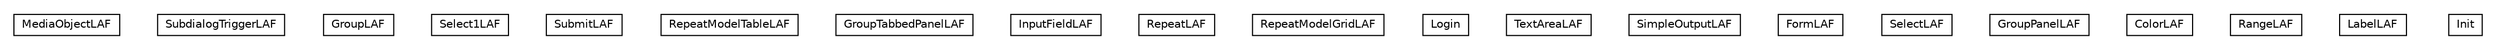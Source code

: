 #!/usr/local/bin/dot
#
# Class diagram 
# Generated by UMLGraph version R5_6-24-gf6e263 (http://www.umlgraph.org/)
#

digraph G {
	edge [fontname="Helvetica",fontsize=10,labelfontname="Helvetica",labelfontsize=10];
	node [fontname="Helvetica",fontsize=10,shape=plaintext];
	nodesep=0.25;
	ranksep=0.5;
	// org.universAAL.ui.handler.gui.swing.defaultLookAndFeel.MediaObjectLAF
	c1071410 [label=<<table title="org.universAAL.ui.handler.gui.swing.defaultLookAndFeel.MediaObjectLAF" border="0" cellborder="1" cellspacing="0" cellpadding="2" port="p" href="./MediaObjectLAF.html">
		<tr><td><table border="0" cellspacing="0" cellpadding="1">
<tr><td align="center" balign="center"> MediaObjectLAF </td></tr>
		</table></td></tr>
		</table>>, URL="./MediaObjectLAF.html", fontname="Helvetica", fontcolor="black", fontsize=10.0];
	// org.universAAL.ui.handler.gui.swing.defaultLookAndFeel.SubdialogTriggerLAF
	c1071411 [label=<<table title="org.universAAL.ui.handler.gui.swing.defaultLookAndFeel.SubdialogTriggerLAF" border="0" cellborder="1" cellspacing="0" cellpadding="2" port="p" href="./SubdialogTriggerLAF.html">
		<tr><td><table border="0" cellspacing="0" cellpadding="1">
<tr><td align="center" balign="center"> SubdialogTriggerLAF </td></tr>
		</table></td></tr>
		</table>>, URL="./SubdialogTriggerLAF.html", fontname="Helvetica", fontcolor="black", fontsize=10.0];
	// org.universAAL.ui.handler.gui.swing.defaultLookAndFeel.GroupLAF
	c1071412 [label=<<table title="org.universAAL.ui.handler.gui.swing.defaultLookAndFeel.GroupLAF" border="0" cellborder="1" cellspacing="0" cellpadding="2" port="p" href="./GroupLAF.html">
		<tr><td><table border="0" cellspacing="0" cellpadding="1">
<tr><td align="center" balign="center"> GroupLAF </td></tr>
		</table></td></tr>
		</table>>, URL="./GroupLAF.html", fontname="Helvetica", fontcolor="black", fontsize=10.0];
	// org.universAAL.ui.handler.gui.swing.defaultLookAndFeel.Select1LAF
	c1071413 [label=<<table title="org.universAAL.ui.handler.gui.swing.defaultLookAndFeel.Select1LAF" border="0" cellborder="1" cellspacing="0" cellpadding="2" port="p" href="./Select1LAF.html">
		<tr><td><table border="0" cellspacing="0" cellpadding="1">
<tr><td align="center" balign="center"> Select1LAF </td></tr>
		</table></td></tr>
		</table>>, URL="./Select1LAF.html", fontname="Helvetica", fontcolor="black", fontsize=10.0];
	// org.universAAL.ui.handler.gui.swing.defaultLookAndFeel.SubmitLAF
	c1071414 [label=<<table title="org.universAAL.ui.handler.gui.swing.defaultLookAndFeel.SubmitLAF" border="0" cellborder="1" cellspacing="0" cellpadding="2" port="p" href="./SubmitLAF.html">
		<tr><td><table border="0" cellspacing="0" cellpadding="1">
<tr><td align="center" balign="center"> SubmitLAF </td></tr>
		</table></td></tr>
		</table>>, URL="./SubmitLAF.html", fontname="Helvetica", fontcolor="black", fontsize=10.0];
	// org.universAAL.ui.handler.gui.swing.defaultLookAndFeel.RepeatModelTableLAF
	c1071415 [label=<<table title="org.universAAL.ui.handler.gui.swing.defaultLookAndFeel.RepeatModelTableLAF" border="0" cellborder="1" cellspacing="0" cellpadding="2" port="p" href="./RepeatModelTableLAF.html">
		<tr><td><table border="0" cellspacing="0" cellpadding="1">
<tr><td align="center" balign="center"> RepeatModelTableLAF </td></tr>
		</table></td></tr>
		</table>>, URL="./RepeatModelTableLAF.html", fontname="Helvetica", fontcolor="black", fontsize=10.0];
	// org.universAAL.ui.handler.gui.swing.defaultLookAndFeel.GroupTabbedPanelLAF
	c1071416 [label=<<table title="org.universAAL.ui.handler.gui.swing.defaultLookAndFeel.GroupTabbedPanelLAF" border="0" cellborder="1" cellspacing="0" cellpadding="2" port="p" href="./GroupTabbedPanelLAF.html">
		<tr><td><table border="0" cellspacing="0" cellpadding="1">
<tr><td align="center" balign="center"> GroupTabbedPanelLAF </td></tr>
		</table></td></tr>
		</table>>, URL="./GroupTabbedPanelLAF.html", fontname="Helvetica", fontcolor="black", fontsize=10.0];
	// org.universAAL.ui.handler.gui.swing.defaultLookAndFeel.InputFieldLAF
	c1071417 [label=<<table title="org.universAAL.ui.handler.gui.swing.defaultLookAndFeel.InputFieldLAF" border="0" cellborder="1" cellspacing="0" cellpadding="2" port="p" href="./InputFieldLAF.html">
		<tr><td><table border="0" cellspacing="0" cellpadding="1">
<tr><td align="center" balign="center"> InputFieldLAF </td></tr>
		</table></td></tr>
		</table>>, URL="./InputFieldLAF.html", fontname="Helvetica", fontcolor="black", fontsize=10.0];
	// org.universAAL.ui.handler.gui.swing.defaultLookAndFeel.RepeatLAF
	c1071418 [label=<<table title="org.universAAL.ui.handler.gui.swing.defaultLookAndFeel.RepeatLAF" border="0" cellborder="1" cellspacing="0" cellpadding="2" port="p" href="./RepeatLAF.html">
		<tr><td><table border="0" cellspacing="0" cellpadding="1">
<tr><td align="center" balign="center"> RepeatLAF </td></tr>
		</table></td></tr>
		</table>>, URL="./RepeatLAF.html", fontname="Helvetica", fontcolor="black", fontsize=10.0];
	// org.universAAL.ui.handler.gui.swing.defaultLookAndFeel.RepeatModelGridLAF
	c1071419 [label=<<table title="org.universAAL.ui.handler.gui.swing.defaultLookAndFeel.RepeatModelGridLAF" border="0" cellborder="1" cellspacing="0" cellpadding="2" port="p" href="./RepeatModelGridLAF.html">
		<tr><td><table border="0" cellspacing="0" cellpadding="1">
<tr><td align="center" balign="center"> RepeatModelGridLAF </td></tr>
		</table></td></tr>
		</table>>, URL="./RepeatModelGridLAF.html", fontname="Helvetica", fontcolor="black", fontsize=10.0];
	// org.universAAL.ui.handler.gui.swing.defaultLookAndFeel.Login
	c1071420 [label=<<table title="org.universAAL.ui.handler.gui.swing.defaultLookAndFeel.Login" border="0" cellborder="1" cellspacing="0" cellpadding="2" port="p" href="./Login.html">
		<tr><td><table border="0" cellspacing="0" cellpadding="1">
<tr><td align="center" balign="center"> Login </td></tr>
		</table></td></tr>
		</table>>, URL="./Login.html", fontname="Helvetica", fontcolor="black", fontsize=10.0];
	// org.universAAL.ui.handler.gui.swing.defaultLookAndFeel.TextAreaLAF
	c1071421 [label=<<table title="org.universAAL.ui.handler.gui.swing.defaultLookAndFeel.TextAreaLAF" border="0" cellborder="1" cellspacing="0" cellpadding="2" port="p" href="./TextAreaLAF.html">
		<tr><td><table border="0" cellspacing="0" cellpadding="1">
<tr><td align="center" balign="center"> TextAreaLAF </td></tr>
		</table></td></tr>
		</table>>, URL="./TextAreaLAF.html", fontname="Helvetica", fontcolor="black", fontsize=10.0];
	// org.universAAL.ui.handler.gui.swing.defaultLookAndFeel.SimpleOutputLAF
	c1071422 [label=<<table title="org.universAAL.ui.handler.gui.swing.defaultLookAndFeel.SimpleOutputLAF" border="0" cellborder="1" cellspacing="0" cellpadding="2" port="p" href="./SimpleOutputLAF.html">
		<tr><td><table border="0" cellspacing="0" cellpadding="1">
<tr><td align="center" balign="center"> SimpleOutputLAF </td></tr>
		</table></td></tr>
		</table>>, URL="./SimpleOutputLAF.html", fontname="Helvetica", fontcolor="black", fontsize=10.0];
	// org.universAAL.ui.handler.gui.swing.defaultLookAndFeel.FormLAF
	c1071423 [label=<<table title="org.universAAL.ui.handler.gui.swing.defaultLookAndFeel.FormLAF" border="0" cellborder="1" cellspacing="0" cellpadding="2" port="p" href="./FormLAF.html">
		<tr><td><table border="0" cellspacing="0" cellpadding="1">
<tr><td align="center" balign="center"> FormLAF </td></tr>
		</table></td></tr>
		</table>>, URL="./FormLAF.html", fontname="Helvetica", fontcolor="black", fontsize=10.0];
	// org.universAAL.ui.handler.gui.swing.defaultLookAndFeel.SelectLAF
	c1071424 [label=<<table title="org.universAAL.ui.handler.gui.swing.defaultLookAndFeel.SelectLAF" border="0" cellborder="1" cellspacing="0" cellpadding="2" port="p" href="./SelectLAF.html">
		<tr><td><table border="0" cellspacing="0" cellpadding="1">
<tr><td align="center" balign="center"> SelectLAF </td></tr>
		</table></td></tr>
		</table>>, URL="./SelectLAF.html", fontname="Helvetica", fontcolor="black", fontsize=10.0];
	// org.universAAL.ui.handler.gui.swing.defaultLookAndFeel.GroupPanelLAF
	c1071425 [label=<<table title="org.universAAL.ui.handler.gui.swing.defaultLookAndFeel.GroupPanelLAF" border="0" cellborder="1" cellspacing="0" cellpadding="2" port="p" href="./GroupPanelLAF.html">
		<tr><td><table border="0" cellspacing="0" cellpadding="1">
<tr><td align="center" balign="center"> GroupPanelLAF </td></tr>
		</table></td></tr>
		</table>>, URL="./GroupPanelLAF.html", fontname="Helvetica", fontcolor="black", fontsize=10.0];
	// org.universAAL.ui.handler.gui.swing.defaultLookAndFeel.ColorLAF
	c1071426 [label=<<table title="org.universAAL.ui.handler.gui.swing.defaultLookAndFeel.ColorLAF" border="0" cellborder="1" cellspacing="0" cellpadding="2" port="p" href="./ColorLAF.html">
		<tr><td><table border="0" cellspacing="0" cellpadding="1">
<tr><td align="center" balign="center"> ColorLAF </td></tr>
		</table></td></tr>
		</table>>, URL="./ColorLAF.html", fontname="Helvetica", fontcolor="black", fontsize=10.0];
	// org.universAAL.ui.handler.gui.swing.defaultLookAndFeel.RangeLAF
	c1071427 [label=<<table title="org.universAAL.ui.handler.gui.swing.defaultLookAndFeel.RangeLAF" border="0" cellborder="1" cellspacing="0" cellpadding="2" port="p" href="./RangeLAF.html">
		<tr><td><table border="0" cellspacing="0" cellpadding="1">
<tr><td align="center" balign="center"> RangeLAF </td></tr>
		</table></td></tr>
		</table>>, URL="./RangeLAF.html", fontname="Helvetica", fontcolor="black", fontsize=10.0];
	// org.universAAL.ui.handler.gui.swing.defaultLookAndFeel.LabelLAF
	c1071428 [label=<<table title="org.universAAL.ui.handler.gui.swing.defaultLookAndFeel.LabelLAF" border="0" cellborder="1" cellspacing="0" cellpadding="2" port="p" href="./LabelLAF.html">
		<tr><td><table border="0" cellspacing="0" cellpadding="1">
<tr><td align="center" balign="center"> LabelLAF </td></tr>
		</table></td></tr>
		</table>>, URL="./LabelLAF.html", fontname="Helvetica", fontcolor="black", fontsize=10.0];
	// org.universAAL.ui.handler.gui.swing.defaultLookAndFeel.Init
	c1071429 [label=<<table title="org.universAAL.ui.handler.gui.swing.defaultLookAndFeel.Init" border="0" cellborder="1" cellspacing="0" cellpadding="2" port="p" href="./Init.html">
		<tr><td><table border="0" cellspacing="0" cellpadding="1">
<tr><td align="center" balign="center"> Init </td></tr>
		</table></td></tr>
		</table>>, URL="./Init.html", fontname="Helvetica", fontcolor="black", fontsize=10.0];
}

